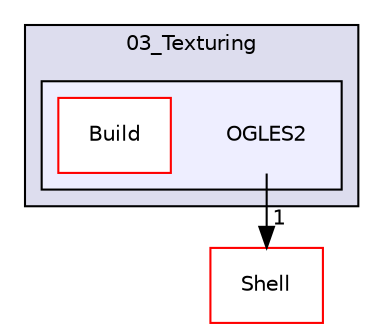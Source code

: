 digraph "PVR/SDK_3.4/Examples/Beginner/03_Texturing/OGLES2" {
  compound=true
  node [ fontsize="10", fontname="Helvetica"];
  edge [ labelfontsize="10", labelfontname="Helvetica"];
  subgraph clusterdir_db782e4467006490b210f2a95dfb96cd {
    graph [ bgcolor="#ddddee", pencolor="black", label="03_Texturing" fontname="Helvetica", fontsize="10", URL="dir_db782e4467006490b210f2a95dfb96cd.html"]
  subgraph clusterdir_5235033b82c53cc6190bf0f94ee382c9 {
    graph [ bgcolor="#eeeeff", pencolor="black", label="" URL="dir_5235033b82c53cc6190bf0f94ee382c9.html"];
    dir_5235033b82c53cc6190bf0f94ee382c9 [shape=plaintext label="OGLES2"];
    dir_64c3f89f13ad91ef8bd46cfe5dd26fd5 [shape=box label="Build" color="red" fillcolor="white" style="filled" URL="dir_64c3f89f13ad91ef8bd46cfe5dd26fd5.html"];
  }
  }
  dir_de41955a66a331b990d60d5323117a97 [shape=box label="Shell" fillcolor="white" style="filled" color="red" URL="dir_de41955a66a331b990d60d5323117a97.html"];
  dir_5235033b82c53cc6190bf0f94ee382c9->dir_de41955a66a331b990d60d5323117a97 [headlabel="1", labeldistance=1.5 headhref="dir_001166_000133.html"];
}
